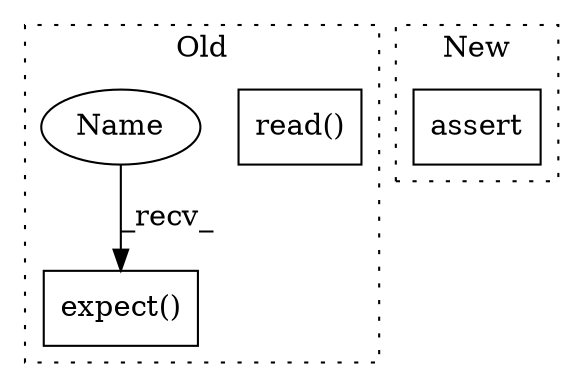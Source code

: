 digraph G {
subgraph cluster0 {
1 [label="expect()" a="75" s="11581,11606" l="13,25" shape="box"];
3 [label="read()" a="75" s="11636" l="12" shape="box"];
4 [label="Name" a="87" s="11581" l="5" shape="ellipse"];
label = "Old";
style="dotted";
}
subgraph cluster1 {
2 [label="assert" a="65" s="12774" l="7" shape="box"];
label = "New";
style="dotted";
}
4 -> 1 [label="_recv_"];
}